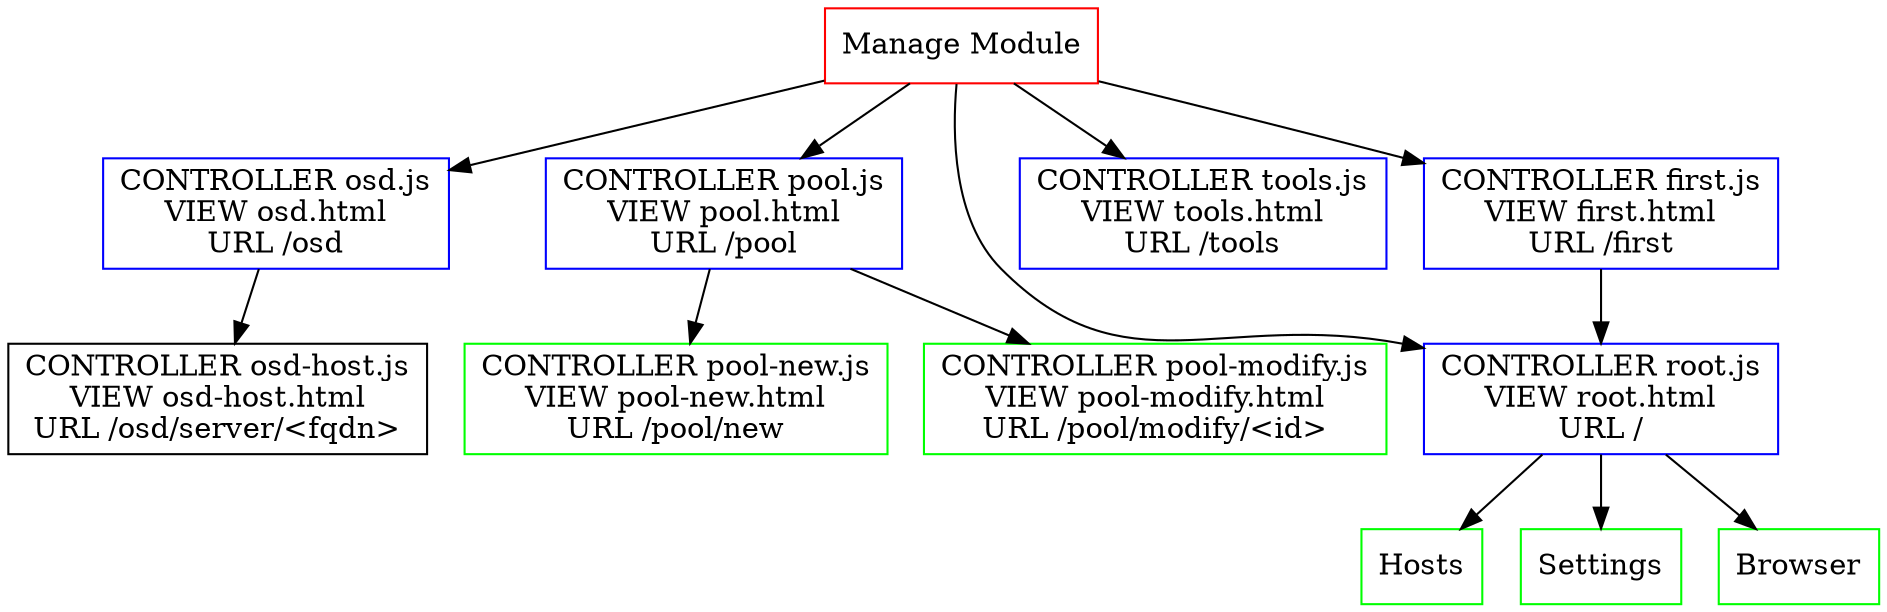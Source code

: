 digraph G {
	manage -> root;
	manage -> osd;
	manage -> pool;
	manage -> logs;
	manage -> first;
	first -> root;
	root -> clusterHosts;
	root -> clusterSettings;
	root -> clusterBrowser;

	osd -> osdHosts;
	pool -> poolNew;
	pool -> poolModify;

    manage [shape=polygon,color="red",sides=4,label="Manage Module"];
    root [shape=polygon,color="blue",sides=4,label="CONTROLLER root.js\nVIEW root.html\nURL /"];
    osd [shape=polygon,color="blue", sides=4,label="CONTROLLER osd.js\nVIEW osd.html\nURL /osd"];
    osdHosts [shape=polygon, sides=4,label="CONTROLLER osd-host.js\nVIEW osd-host.html\nURL /osd/server/<fqdn>"];
    first [shape=polygon,color="blue",sides=4,label="CONTROLLER first.js\nVIEW first.html\nURL /first"];

	pool [shape=polygon,color="blue", sides=4,label="CONTROLLER pool.js\nVIEW pool.html\nURL /pool"];
    logs [shape=polygon,color="blue", sides=4,label="CONTROLLER tools.js\nVIEW tools.html\nURL /tools"];
	
	poolNew [shape=polygon,color="green", sides=4,label="CONTROLLER pool-new.js\nVIEW pool-new.html\nURL /pool/new"];
	poolModify [shape=polygon,color="green", sides=4,label="CONTROLLER pool-modify.js\nVIEW pool-modify.html\nURL /pool/modify/<id>"];
	clusterHosts [shape=polygon,color="green", sides=4,label="Hosts"];
	clusterSettings [shape=polygon,color="green", sides=4,label="Settings"];
	clusterBrowser [shape=polygon,color="green", sides=4,label="Browser"];
}
